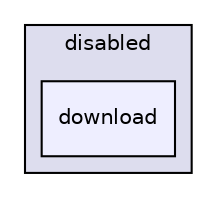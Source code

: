 digraph "modules/disabled/download" {
  compound=true
  node [ fontsize="10", fontname="Helvetica"];
  edge [ labelfontsize="10", labelfontname="Helvetica"];
  subgraph clusterdir_963797e61b298ab29dc641f49fcfb6d7 {
    graph [ bgcolor="#ddddee", pencolor="black", label="disabled" fontname="Helvetica", fontsize="10", URL="dir_963797e61b298ab29dc641f49fcfb6d7.html"]
  dir_bd9554825978bbeecfe463e914107f7b [shape=box, label="download", style="filled", fillcolor="#eeeeff", pencolor="black", URL="dir_bd9554825978bbeecfe463e914107f7b.html"];
  }
}
